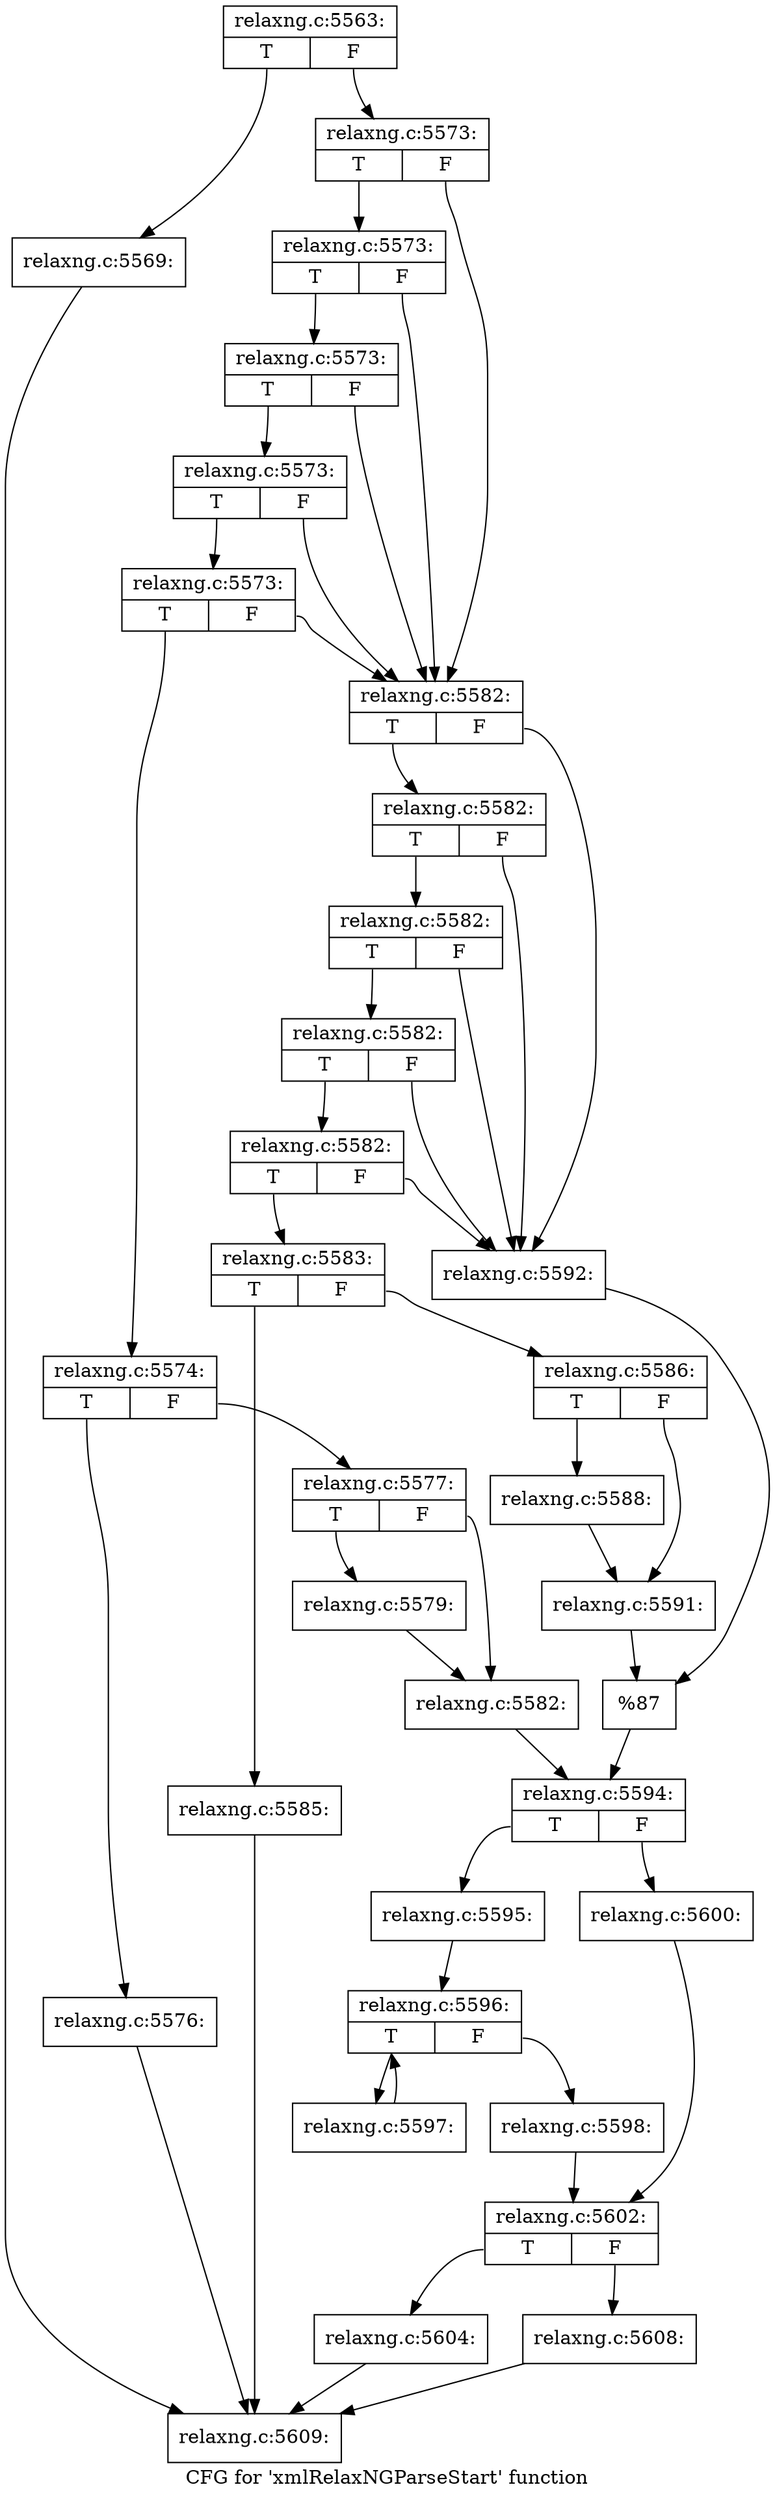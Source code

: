 digraph "CFG for 'xmlRelaxNGParseStart' function" {
	label="CFG for 'xmlRelaxNGParseStart' function";

	Node0x3bf3110 [shape=record,label="{relaxng.c:5563:|{<s0>T|<s1>F}}"];
	Node0x3bf3110:s0 -> Node0x3bf59c0;
	Node0x3bf3110:s1 -> Node0x3bf5a10;
	Node0x3bf59c0 [shape=record,label="{relaxng.c:5569:}"];
	Node0x3bf59c0 -> Node0x3bf49f0;
	Node0x3bf5a10 [shape=record,label="{relaxng.c:5573:|{<s0>T|<s1>F}}"];
	Node0x3bf5a10:s0 -> Node0x3bf6480;
	Node0x3bf5a10:s1 -> Node0x3bf6310;
	Node0x3bf6480 [shape=record,label="{relaxng.c:5573:|{<s0>T|<s1>F}}"];
	Node0x3bf6480:s0 -> Node0x3bf6430;
	Node0x3bf6480:s1 -> Node0x3bf6310;
	Node0x3bf6430 [shape=record,label="{relaxng.c:5573:|{<s0>T|<s1>F}}"];
	Node0x3bf6430:s0 -> Node0x3bf63e0;
	Node0x3bf6430:s1 -> Node0x3bf6310;
	Node0x3bf63e0 [shape=record,label="{relaxng.c:5573:|{<s0>T|<s1>F}}"];
	Node0x3bf63e0:s0 -> Node0x3bf6360;
	Node0x3bf63e0:s1 -> Node0x3bf6310;
	Node0x3bf6360 [shape=record,label="{relaxng.c:5573:|{<s0>T|<s1>F}}"];
	Node0x3bf6360:s0 -> Node0x3bf6270;
	Node0x3bf6360:s1 -> Node0x3bf6310;
	Node0x3bf6270 [shape=record,label="{relaxng.c:5574:|{<s0>T|<s1>F}}"];
	Node0x3bf6270:s0 -> Node0x3bf7680;
	Node0x3bf6270:s1 -> Node0x3bf76d0;
	Node0x3bf7680 [shape=record,label="{relaxng.c:5576:}"];
	Node0x3bf7680 -> Node0x3bf49f0;
	Node0x3bf76d0 [shape=record,label="{relaxng.c:5577:|{<s0>T|<s1>F}}"];
	Node0x3bf76d0:s0 -> Node0x3bf7dd0;
	Node0x3bf76d0:s1 -> Node0x3bf7e20;
	Node0x3bf7dd0 [shape=record,label="{relaxng.c:5579:}"];
	Node0x3bf7dd0 -> Node0x3bf7e20;
	Node0x3bf7e20 [shape=record,label="{relaxng.c:5582:}"];
	Node0x3bf7e20 -> Node0x3bf62c0;
	Node0x3bf6310 [shape=record,label="{relaxng.c:5582:|{<s0>T|<s1>F}}"];
	Node0x3bf6310:s0 -> Node0x3c337b0;
	Node0x3bf6310:s1 -> Node0x3c33640;
	Node0x3c337b0 [shape=record,label="{relaxng.c:5582:|{<s0>T|<s1>F}}"];
	Node0x3c337b0:s0 -> Node0x3c33760;
	Node0x3c337b0:s1 -> Node0x3c33640;
	Node0x3c33760 [shape=record,label="{relaxng.c:5582:|{<s0>T|<s1>F}}"];
	Node0x3c33760:s0 -> Node0x3c33710;
	Node0x3c33760:s1 -> Node0x3c33640;
	Node0x3c33710 [shape=record,label="{relaxng.c:5582:|{<s0>T|<s1>F}}"];
	Node0x3c33710:s0 -> Node0x3c33690;
	Node0x3c33710:s1 -> Node0x3c33640;
	Node0x3c33690 [shape=record,label="{relaxng.c:5582:|{<s0>T|<s1>F}}"];
	Node0x3c33690:s0 -> Node0x3c335a0;
	Node0x3c33690:s1 -> Node0x3c33640;
	Node0x3c335a0 [shape=record,label="{relaxng.c:5583:|{<s0>T|<s1>F}}"];
	Node0x3c335a0:s0 -> Node0x3bfa570;
	Node0x3c335a0:s1 -> Node0x3bfa5c0;
	Node0x3bfa570 [shape=record,label="{relaxng.c:5585:}"];
	Node0x3bfa570 -> Node0x3bf49f0;
	Node0x3bfa5c0 [shape=record,label="{relaxng.c:5586:|{<s0>T|<s1>F}}"];
	Node0x3bfa5c0:s0 -> Node0x3bfacc0;
	Node0x3bfa5c0:s1 -> Node0x3bfad10;
	Node0x3bfacc0 [shape=record,label="{relaxng.c:5588:}"];
	Node0x3bfacc0 -> Node0x3bfad10;
	Node0x3bfad10 [shape=record,label="{relaxng.c:5591:}"];
	Node0x3bfad10 -> Node0x3c335f0;
	Node0x3c33640 [shape=record,label="{relaxng.c:5592:}"];
	Node0x3c33640 -> Node0x3c335f0;
	Node0x3c335f0 [shape=record,label="{%87}"];
	Node0x3c335f0 -> Node0x3bf62c0;
	Node0x3bf62c0 [shape=record,label="{relaxng.c:5594:|{<s0>T|<s1>F}}"];
	Node0x3bf62c0:s0 -> Node0x3bfbcc0;
	Node0x3bf62c0:s1 -> Node0x3bfbd60;
	Node0x3bfbcc0 [shape=record,label="{relaxng.c:5595:}"];
	Node0x3bfbcc0 -> Node0x3bfc680;
	Node0x3bfc680 [shape=record,label="{relaxng.c:5596:|{<s0>T|<s1>F}}"];
	Node0x3bfc680:s0 -> Node0x3bfcba0;
	Node0x3bfc680:s1 -> Node0x3bfc8a0;
	Node0x3bfcba0 [shape=record,label="{relaxng.c:5597:}"];
	Node0x3bfcba0 -> Node0x3bfc680;
	Node0x3bfc8a0 [shape=record,label="{relaxng.c:5598:}"];
	Node0x3bfc8a0 -> Node0x3bfbd10;
	Node0x3bfbd60 [shape=record,label="{relaxng.c:5600:}"];
	Node0x3bfbd60 -> Node0x3bfbd10;
	Node0x3bfbd10 [shape=record,label="{relaxng.c:5602:|{<s0>T|<s1>F}}"];
	Node0x3bfbd10:s0 -> Node0x3bfda10;
	Node0x3bfbd10:s1 -> Node0x3bfda60;
	Node0x3bfda10 [shape=record,label="{relaxng.c:5604:}"];
	Node0x3bfda10 -> Node0x3bf49f0;
	Node0x3bfda60 [shape=record,label="{relaxng.c:5608:}"];
	Node0x3bfda60 -> Node0x3bf49f0;
	Node0x3bf49f0 [shape=record,label="{relaxng.c:5609:}"];
}
